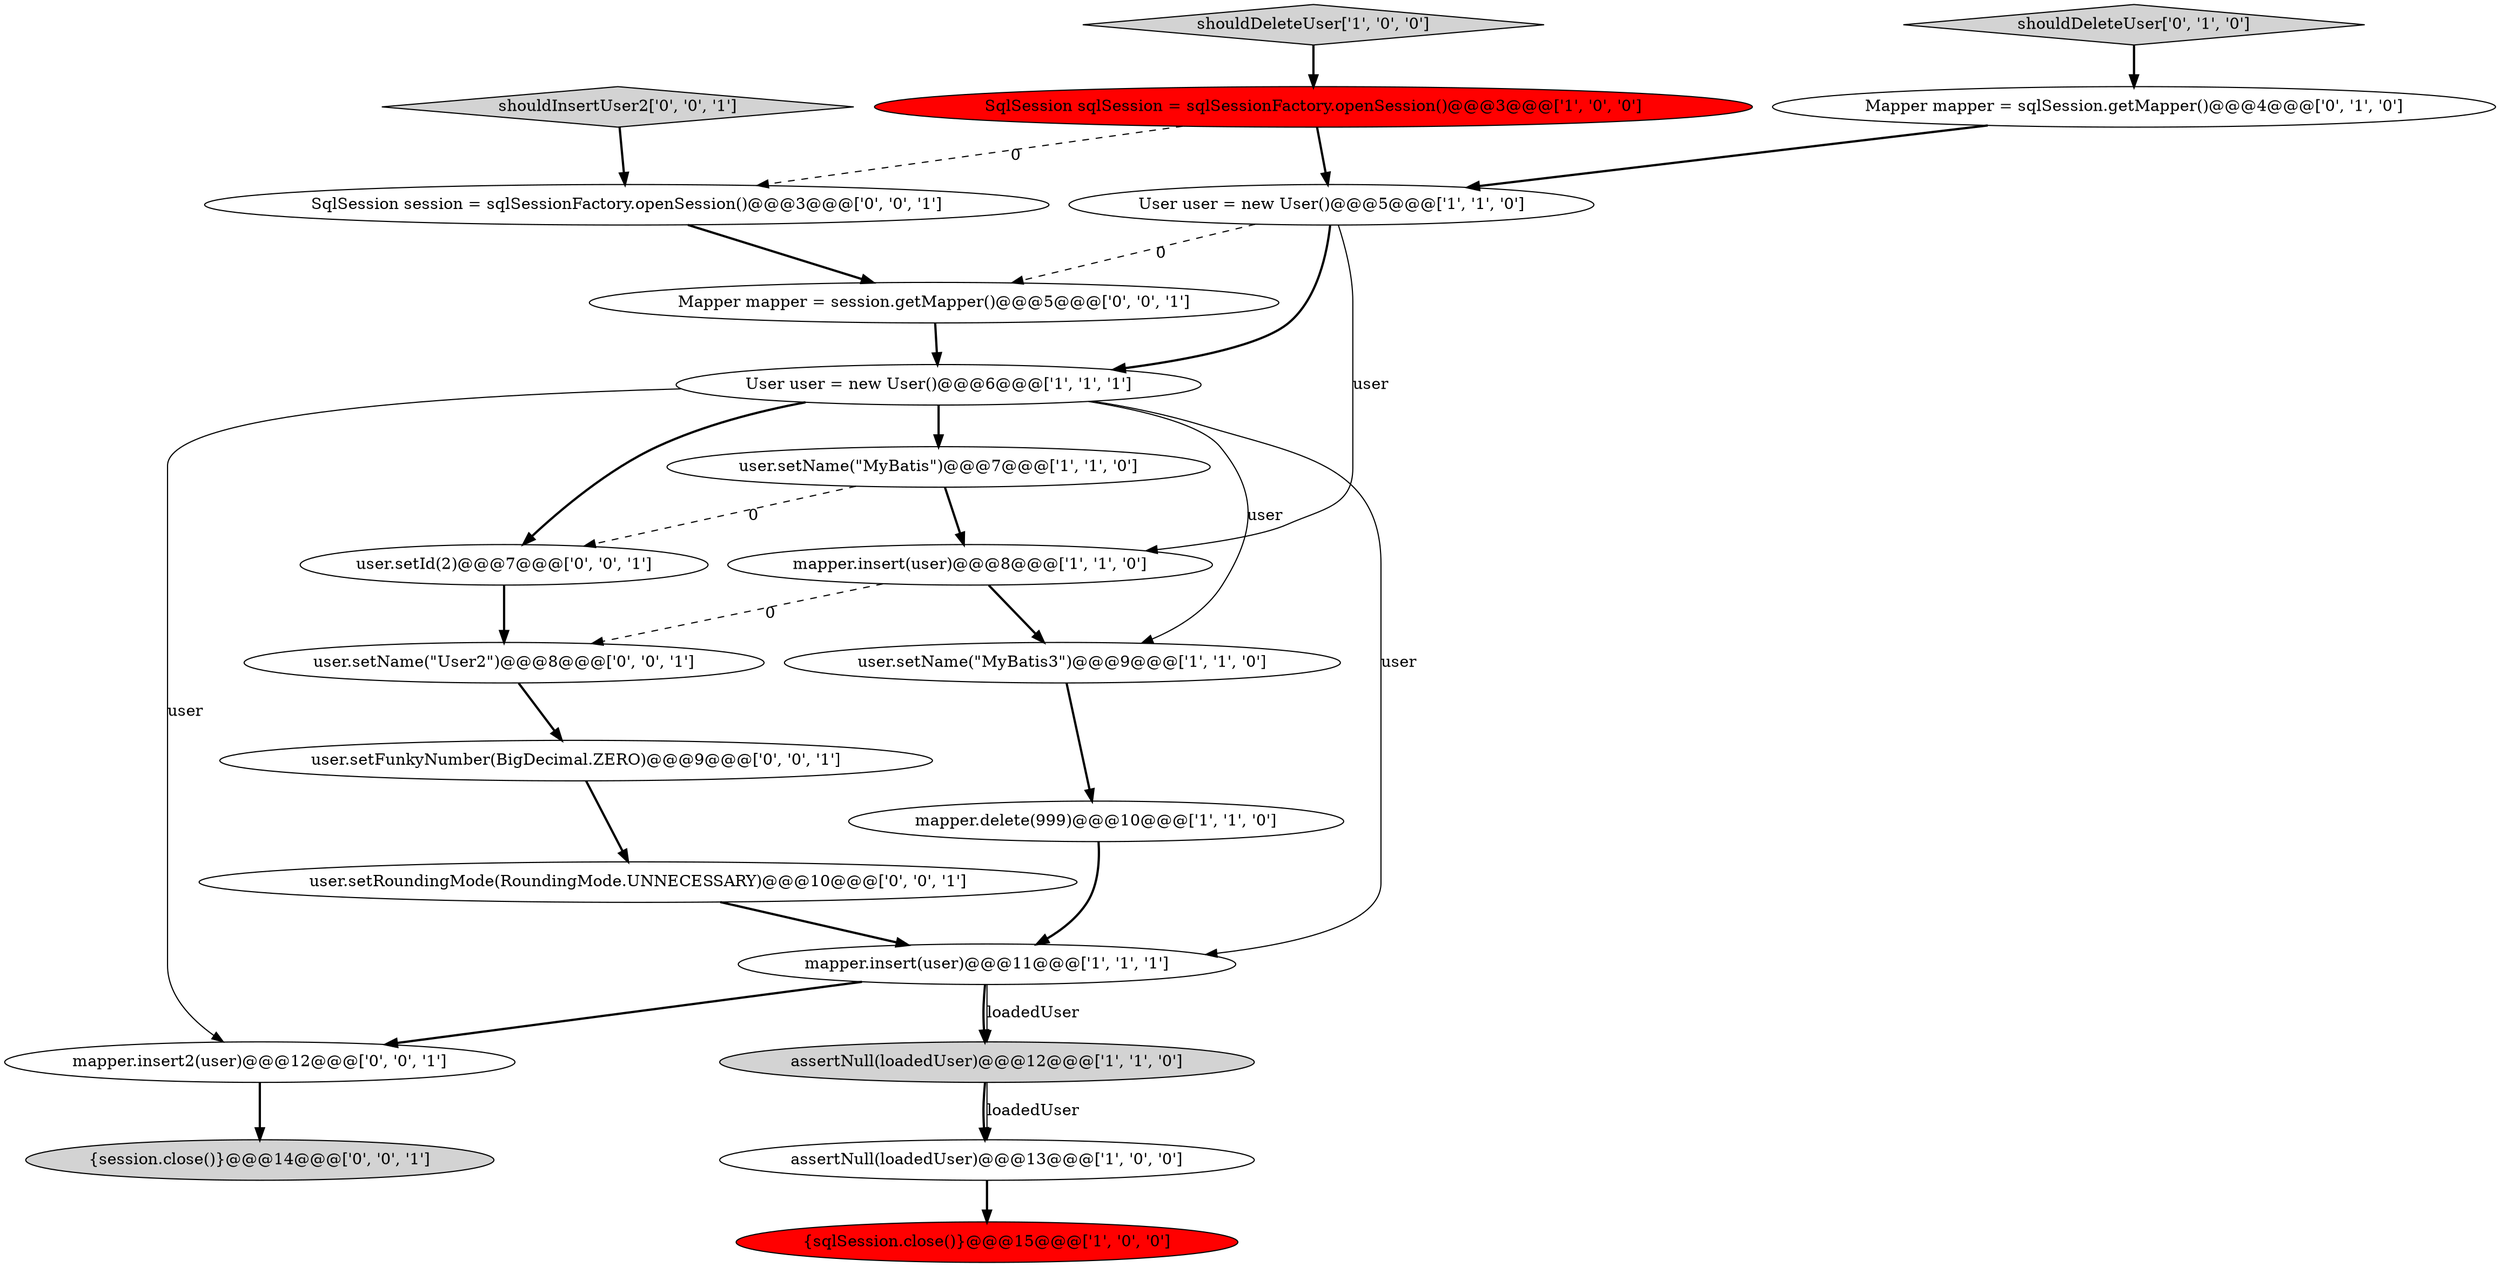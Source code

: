 digraph {
7 [style = filled, label = "User user = new User()@@@6@@@['1', '1', '1']", fillcolor = white, shape = ellipse image = "AAA0AAABBB1BBB"];
12 [style = filled, label = "Mapper mapper = sqlSession.getMapper()@@@4@@@['0', '1', '0']", fillcolor = white, shape = ellipse image = "AAA0AAABBB2BBB"];
8 [style = filled, label = "User user = new User()@@@5@@@['1', '1', '0']", fillcolor = white, shape = ellipse image = "AAA0AAABBB1BBB"];
9 [style = filled, label = "{sqlSession.close()}@@@15@@@['1', '0', '0']", fillcolor = red, shape = ellipse image = "AAA1AAABBB1BBB"];
19 [style = filled, label = "user.setId(2)@@@7@@@['0', '0', '1']", fillcolor = white, shape = ellipse image = "AAA0AAABBB3BBB"];
6 [style = filled, label = "assertNull(loadedUser)@@@13@@@['1', '0', '0']", fillcolor = white, shape = ellipse image = "AAA0AAABBB1BBB"];
5 [style = filled, label = "mapper.delete(999)@@@10@@@['1', '1', '0']", fillcolor = white, shape = ellipse image = "AAA0AAABBB1BBB"];
18 [style = filled, label = "Mapper mapper = session.getMapper()@@@5@@@['0', '0', '1']", fillcolor = white, shape = ellipse image = "AAA0AAABBB3BBB"];
22 [style = filled, label = "user.setFunkyNumber(BigDecimal.ZERO)@@@9@@@['0', '0', '1']", fillcolor = white, shape = ellipse image = "AAA0AAABBB3BBB"];
0 [style = filled, label = "mapper.insert(user)@@@11@@@['1', '1', '1']", fillcolor = white, shape = ellipse image = "AAA0AAABBB1BBB"];
4 [style = filled, label = "user.setName(\"MyBatis\")@@@7@@@['1', '1', '0']", fillcolor = white, shape = ellipse image = "AAA0AAABBB1BBB"];
21 [style = filled, label = "mapper.insert2(user)@@@12@@@['0', '0', '1']", fillcolor = white, shape = ellipse image = "AAA0AAABBB3BBB"];
13 [style = filled, label = "shouldDeleteUser['0', '1', '0']", fillcolor = lightgray, shape = diamond image = "AAA0AAABBB2BBB"];
20 [style = filled, label = "shouldInsertUser2['0', '0', '1']", fillcolor = lightgray, shape = diamond image = "AAA0AAABBB3BBB"];
14 [style = filled, label = "{session.close()}@@@14@@@['0', '0', '1']", fillcolor = lightgray, shape = ellipse image = "AAA0AAABBB3BBB"];
17 [style = filled, label = "user.setRoundingMode(RoundingMode.UNNECESSARY)@@@10@@@['0', '0', '1']", fillcolor = white, shape = ellipse image = "AAA0AAABBB3BBB"];
15 [style = filled, label = "SqlSession session = sqlSessionFactory.openSession()@@@3@@@['0', '0', '1']", fillcolor = white, shape = ellipse image = "AAA0AAABBB3BBB"];
10 [style = filled, label = "mapper.insert(user)@@@8@@@['1', '1', '0']", fillcolor = white, shape = ellipse image = "AAA0AAABBB1BBB"];
11 [style = filled, label = "shouldDeleteUser['1', '0', '0']", fillcolor = lightgray, shape = diamond image = "AAA0AAABBB1BBB"];
1 [style = filled, label = "user.setName(\"MyBatis3\")@@@9@@@['1', '1', '0']", fillcolor = white, shape = ellipse image = "AAA0AAABBB1BBB"];
2 [style = filled, label = "assertNull(loadedUser)@@@12@@@['1', '1', '0']", fillcolor = lightgray, shape = ellipse image = "AAA0AAABBB1BBB"];
3 [style = filled, label = "SqlSession sqlSession = sqlSessionFactory.openSession()@@@3@@@['1', '0', '0']", fillcolor = red, shape = ellipse image = "AAA1AAABBB1BBB"];
16 [style = filled, label = "user.setName(\"User2\")@@@8@@@['0', '0', '1']", fillcolor = white, shape = ellipse image = "AAA0AAABBB3BBB"];
1->5 [style = bold, label=""];
4->10 [style = bold, label=""];
2->6 [style = bold, label=""];
7->0 [style = solid, label="user"];
0->2 [style = bold, label=""];
0->2 [style = solid, label="loadedUser"];
0->21 [style = bold, label=""];
7->21 [style = solid, label="user"];
7->4 [style = bold, label=""];
16->22 [style = bold, label=""];
15->18 [style = bold, label=""];
8->7 [style = bold, label=""];
2->6 [style = solid, label="loadedUser"];
19->16 [style = bold, label=""];
13->12 [style = bold, label=""];
17->0 [style = bold, label=""];
7->1 [style = solid, label="user"];
5->0 [style = bold, label=""];
11->3 [style = bold, label=""];
12->8 [style = bold, label=""];
3->8 [style = bold, label=""];
22->17 [style = bold, label=""];
3->15 [style = dashed, label="0"];
4->19 [style = dashed, label="0"];
8->18 [style = dashed, label="0"];
10->16 [style = dashed, label="0"];
8->10 [style = solid, label="user"];
6->9 [style = bold, label=""];
18->7 [style = bold, label=""];
10->1 [style = bold, label=""];
20->15 [style = bold, label=""];
7->19 [style = bold, label=""];
21->14 [style = bold, label=""];
}
